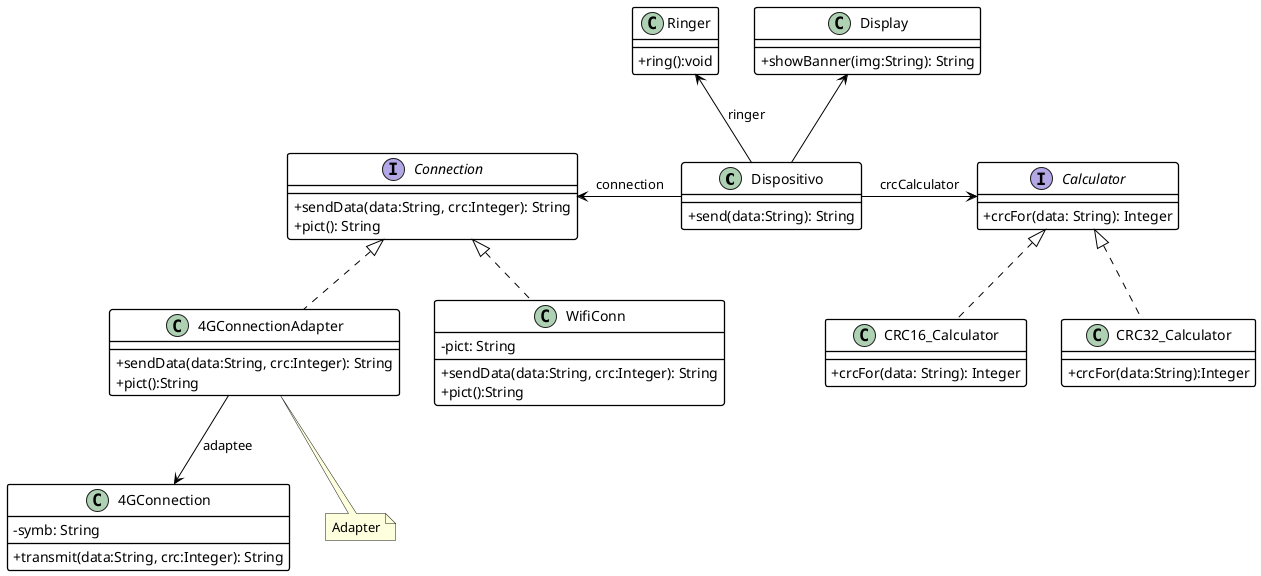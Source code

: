 @startuml ej3
skinparam ClassBackgroundColor transparent
skinparam classAttributeIconSize 0 
skinparam ClassBorderThickness 1.3
skinparam ClassBorderColor Black
skinparam ArrowColor Black
skinparam shadowing false

class Dispositivo{
    +send(data:String): String
}

interface Calculator{
    +crcFor(data: String): Integer
}
class CRC16_Calculator{
 +crcFor(data: String): Integer
}
class CRC32_Calculator{
    +crcFor(data:String):Integer
}
Calculator <-left- Dispositivo : crcCalculator
Calculator <|.. CRC16_Calculator
Calculator <|.. CRC32_Calculator

class Ringer{
    +ring():void
}
Ringer <-down- Dispositivo : ringer

class Display{
    +showBanner(img:String): String
}
Display <-- Dispositivo

interface Connection{
    +sendData(data:String, crc:Integer): String
    +pict(): String
}
Connection <-right- Dispositivo : connection

class WifiConn{
    -pict: String
    +sendData(data:String, crc:Integer): String
    +pict():String
}
Connection <|.. WifiConn

class 4GConnection{
    -symb: String
    +transmit(data:String, crc:Integer): String
}
note "Adapter" as N2
class 4GConnectionAdapter{
    +sendData(data:String, crc:Integer): String
    +pict():String
}
N2 .up. 4GConnectionAdapter
Connection <|.. 4GConnectionAdapter
4GConnectionAdapter -d-> 4GConnection : adaptee

@enduml